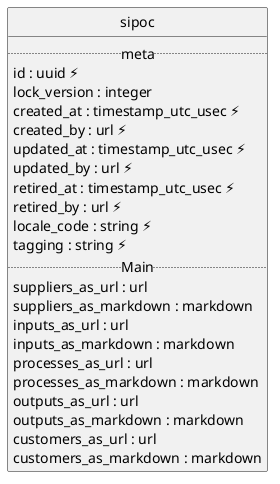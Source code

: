 @startuml uml
skinparam monochrome true
skinparam linetype ortho
hide circle

entity sipoc {
  .. meta ..
  id : uuid ⚡
  lock_version : integer
  created_at : timestamp_utc_usec ⚡
  created_by : url ⚡
  updated_at : timestamp_utc_usec ⚡
  updated_by : url ⚡
  retired_at : timestamp_utc_usec ⚡
  retired_by : url ⚡
  locale_code : string ⚡
  tagging : string ⚡
  .. Main ..
  suppliers_as_url : url
  suppliers_as_markdown : markdown
  inputs_as_url : url
  inputs_as_markdown : markdown
  processes_as_url : url
  processes_as_markdown : markdown
  outputs_as_url : url
  outputs_as_markdown : markdown
  customers_as_url : url
  customers_as_markdown : markdown
}

@enduml
